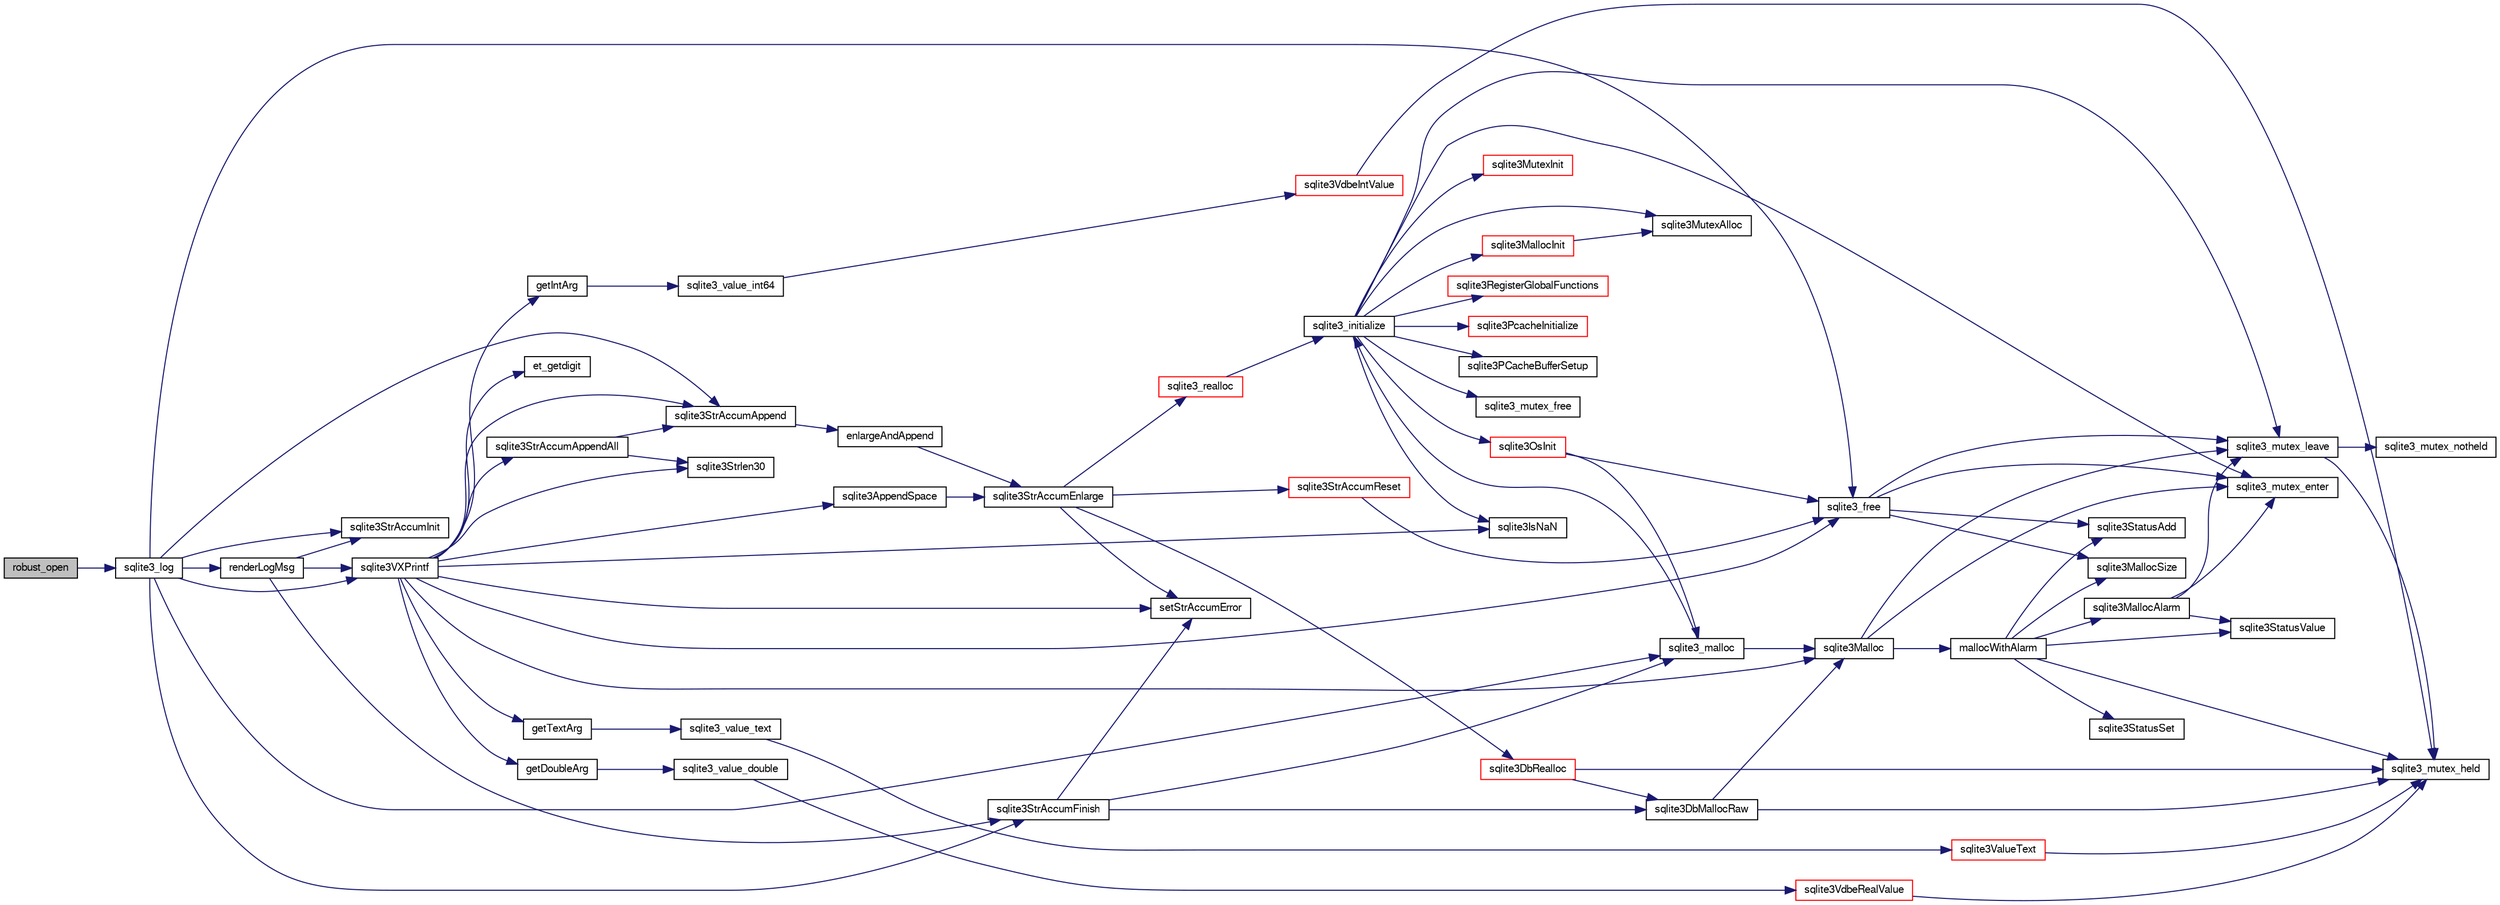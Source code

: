 digraph "robust_open"
{
  edge [fontname="FreeSans",fontsize="10",labelfontname="FreeSans",labelfontsize="10"];
  node [fontname="FreeSans",fontsize="10",shape=record];
  rankdir="LR";
  Node278864 [label="robust_open",height=0.2,width=0.4,color="black", fillcolor="grey75", style="filled", fontcolor="black"];
  Node278864 -> Node278865 [color="midnightblue",fontsize="10",style="solid",fontname="FreeSans"];
  Node278865 [label="sqlite3_log",height=0.2,width=0.4,color="black", fillcolor="white", style="filled",URL="$sqlite3_8c.html#a298c9699bf9c143662c6b1fec4b2dc3b"];
  Node278865 -> Node278866 [color="midnightblue",fontsize="10",style="solid",fontname="FreeSans"];
  Node278866 [label="renderLogMsg",height=0.2,width=0.4,color="black", fillcolor="white", style="filled",URL="$sqlite3_8c.html#a7a02b43ce0a27bb52085c7f446d115af"];
  Node278866 -> Node278867 [color="midnightblue",fontsize="10",style="solid",fontname="FreeSans"];
  Node278867 [label="sqlite3StrAccumInit",height=0.2,width=0.4,color="black", fillcolor="white", style="filled",URL="$sqlite3_8c.html#aabf95e113b9d54d519cd15a56215f560"];
  Node278866 -> Node278868 [color="midnightblue",fontsize="10",style="solid",fontname="FreeSans"];
  Node278868 [label="sqlite3VXPrintf",height=0.2,width=0.4,color="black", fillcolor="white", style="filled",URL="$sqlite3_8c.html#a63c25806c9bd4a2b76f9a0eb232c6bde"];
  Node278868 -> Node278869 [color="midnightblue",fontsize="10",style="solid",fontname="FreeSans"];
  Node278869 [label="sqlite3StrAccumAppend",height=0.2,width=0.4,color="black", fillcolor="white", style="filled",URL="$sqlite3_8c.html#a56664fa33def33c5a5245b623441d5e0"];
  Node278869 -> Node278870 [color="midnightblue",fontsize="10",style="solid",fontname="FreeSans"];
  Node278870 [label="enlargeAndAppend",height=0.2,width=0.4,color="black", fillcolor="white", style="filled",URL="$sqlite3_8c.html#a25b21e61dc0883d849890eaa8a18088a"];
  Node278870 -> Node278871 [color="midnightblue",fontsize="10",style="solid",fontname="FreeSans"];
  Node278871 [label="sqlite3StrAccumEnlarge",height=0.2,width=0.4,color="black", fillcolor="white", style="filled",URL="$sqlite3_8c.html#a38976500a97c69d65086eeccca82dd96"];
  Node278871 -> Node278872 [color="midnightblue",fontsize="10",style="solid",fontname="FreeSans"];
  Node278872 [label="setStrAccumError",height=0.2,width=0.4,color="black", fillcolor="white", style="filled",URL="$sqlite3_8c.html#a3dc479a1fc8ba1ab8edfe51f8a0b102c"];
  Node278871 -> Node278873 [color="midnightblue",fontsize="10",style="solid",fontname="FreeSans"];
  Node278873 [label="sqlite3StrAccumReset",height=0.2,width=0.4,color="red", fillcolor="white", style="filled",URL="$sqlite3_8c.html#ad7e70f4ec9d2fa3a63a371e2c7c555d8"];
  Node278873 -> Node278880 [color="midnightblue",fontsize="10",style="solid",fontname="FreeSans"];
  Node278880 [label="sqlite3_free",height=0.2,width=0.4,color="black", fillcolor="white", style="filled",URL="$sqlite3_8c.html#a6552349e36a8a691af5487999ab09519"];
  Node278880 -> Node278881 [color="midnightblue",fontsize="10",style="solid",fontname="FreeSans"];
  Node278881 [label="sqlite3_mutex_enter",height=0.2,width=0.4,color="black", fillcolor="white", style="filled",URL="$sqlite3_8c.html#a1c12cde690bd89f104de5cbad12a6bf5"];
  Node278880 -> Node278882 [color="midnightblue",fontsize="10",style="solid",fontname="FreeSans"];
  Node278882 [label="sqlite3StatusAdd",height=0.2,width=0.4,color="black", fillcolor="white", style="filled",URL="$sqlite3_8c.html#afa029f93586aeab4cc85360905dae9cd"];
  Node278880 -> Node278878 [color="midnightblue",fontsize="10",style="solid",fontname="FreeSans"];
  Node278878 [label="sqlite3MallocSize",height=0.2,width=0.4,color="black", fillcolor="white", style="filled",URL="$sqlite3_8c.html#acf5d2a5f35270bafb050bd2def576955"];
  Node278880 -> Node278883 [color="midnightblue",fontsize="10",style="solid",fontname="FreeSans"];
  Node278883 [label="sqlite3_mutex_leave",height=0.2,width=0.4,color="black", fillcolor="white", style="filled",URL="$sqlite3_8c.html#a5838d235601dbd3c1fa993555c6bcc93"];
  Node278883 -> Node278875 [color="midnightblue",fontsize="10",style="solid",fontname="FreeSans"];
  Node278875 [label="sqlite3_mutex_held",height=0.2,width=0.4,color="black", fillcolor="white", style="filled",URL="$sqlite3_8c.html#acf77da68932b6bc163c5e68547ecc3e7"];
  Node278883 -> Node278884 [color="midnightblue",fontsize="10",style="solid",fontname="FreeSans"];
  Node278884 [label="sqlite3_mutex_notheld",height=0.2,width=0.4,color="black", fillcolor="white", style="filled",URL="$sqlite3_8c.html#a83967c837c1c000d3b5adcfaa688f5dc"];
  Node278871 -> Node278885 [color="midnightblue",fontsize="10",style="solid",fontname="FreeSans"];
  Node278885 [label="sqlite3DbRealloc",height=0.2,width=0.4,color="red", fillcolor="white", style="filled",URL="$sqlite3_8c.html#ae028f4902a9d29bcaf310ff289ee87dc"];
  Node278885 -> Node278875 [color="midnightblue",fontsize="10",style="solid",fontname="FreeSans"];
  Node278885 -> Node278886 [color="midnightblue",fontsize="10",style="solid",fontname="FreeSans"];
  Node278886 [label="sqlite3DbMallocRaw",height=0.2,width=0.4,color="black", fillcolor="white", style="filled",URL="$sqlite3_8c.html#abbe8be0cf7175e11ddc3e2218fad924e"];
  Node278886 -> Node278875 [color="midnightblue",fontsize="10",style="solid",fontname="FreeSans"];
  Node278886 -> Node278887 [color="midnightblue",fontsize="10",style="solid",fontname="FreeSans"];
  Node278887 [label="sqlite3Malloc",height=0.2,width=0.4,color="black", fillcolor="white", style="filled",URL="$sqlite3_8c.html#a361a2eaa846b1885f123abe46f5d8b2b"];
  Node278887 -> Node278881 [color="midnightblue",fontsize="10",style="solid",fontname="FreeSans"];
  Node278887 -> Node278888 [color="midnightblue",fontsize="10",style="solid",fontname="FreeSans"];
  Node278888 [label="mallocWithAlarm",height=0.2,width=0.4,color="black", fillcolor="white", style="filled",URL="$sqlite3_8c.html#ab070d5cf8e48ec8a6a43cf025d48598b"];
  Node278888 -> Node278875 [color="midnightblue",fontsize="10",style="solid",fontname="FreeSans"];
  Node278888 -> Node278889 [color="midnightblue",fontsize="10",style="solid",fontname="FreeSans"];
  Node278889 [label="sqlite3StatusSet",height=0.2,width=0.4,color="black", fillcolor="white", style="filled",URL="$sqlite3_8c.html#afec7586c01fcb5ea17dc9d7725a589d9"];
  Node278888 -> Node278890 [color="midnightblue",fontsize="10",style="solid",fontname="FreeSans"];
  Node278890 [label="sqlite3StatusValue",height=0.2,width=0.4,color="black", fillcolor="white", style="filled",URL="$sqlite3_8c.html#a30b8ac296c6e200c1fa57708d52c6ef6"];
  Node278888 -> Node278891 [color="midnightblue",fontsize="10",style="solid",fontname="FreeSans"];
  Node278891 [label="sqlite3MallocAlarm",height=0.2,width=0.4,color="black", fillcolor="white", style="filled",URL="$sqlite3_8c.html#ada66988e8471d1198f3219c062377508"];
  Node278891 -> Node278890 [color="midnightblue",fontsize="10",style="solid",fontname="FreeSans"];
  Node278891 -> Node278883 [color="midnightblue",fontsize="10",style="solid",fontname="FreeSans"];
  Node278891 -> Node278881 [color="midnightblue",fontsize="10",style="solid",fontname="FreeSans"];
  Node278888 -> Node278878 [color="midnightblue",fontsize="10",style="solid",fontname="FreeSans"];
  Node278888 -> Node278882 [color="midnightblue",fontsize="10",style="solid",fontname="FreeSans"];
  Node278887 -> Node278883 [color="midnightblue",fontsize="10",style="solid",fontname="FreeSans"];
  Node278871 -> Node279066 [color="midnightblue",fontsize="10",style="solid",fontname="FreeSans"];
  Node279066 [label="sqlite3_realloc",height=0.2,width=0.4,color="red", fillcolor="white", style="filled",URL="$sqlite3_8c.html#a822d9e42f6ab4b2ec803f311aeb9618d"];
  Node279066 -> Node278893 [color="midnightblue",fontsize="10",style="solid",fontname="FreeSans"];
  Node278893 [label="sqlite3_initialize",height=0.2,width=0.4,color="black", fillcolor="white", style="filled",URL="$sqlite3_8c.html#ab0c0ee2d5d4cf8b28e9572296a8861df"];
  Node278893 -> Node278894 [color="midnightblue",fontsize="10",style="solid",fontname="FreeSans"];
  Node278894 [label="sqlite3MutexInit",height=0.2,width=0.4,color="red", fillcolor="white", style="filled",URL="$sqlite3_8c.html#a7906afcdd1cdb3d0007eb932398a1158"];
  Node278893 -> Node278912 [color="midnightblue",fontsize="10",style="solid",fontname="FreeSans"];
  Node278912 [label="sqlite3MutexAlloc",height=0.2,width=0.4,color="black", fillcolor="white", style="filled",URL="$sqlite3_8c.html#a0e3f432ee581f6876b590e7ad7e84e19"];
  Node278893 -> Node278881 [color="midnightblue",fontsize="10",style="solid",fontname="FreeSans"];
  Node278893 -> Node278913 [color="midnightblue",fontsize="10",style="solid",fontname="FreeSans"];
  Node278913 [label="sqlite3MallocInit",height=0.2,width=0.4,color="red", fillcolor="white", style="filled",URL="$sqlite3_8c.html#a9e06f9e7cad0d83ce80ab493c9533552"];
  Node278913 -> Node278912 [color="midnightblue",fontsize="10",style="solid",fontname="FreeSans"];
  Node278893 -> Node278883 [color="midnightblue",fontsize="10",style="solid",fontname="FreeSans"];
  Node278893 -> Node278953 [color="midnightblue",fontsize="10",style="solid",fontname="FreeSans"];
  Node278953 [label="sqlite3RegisterGlobalFunctions",height=0.2,width=0.4,color="red", fillcolor="white", style="filled",URL="$sqlite3_8c.html#a9f75bd111010f29e1b8d74344473c4ec"];
  Node278893 -> Node279134 [color="midnightblue",fontsize="10",style="solid",fontname="FreeSans"];
  Node279134 [label="sqlite3PcacheInitialize",height=0.2,width=0.4,color="red", fillcolor="white", style="filled",URL="$sqlite3_8c.html#a2902c61ddc88bea002c4d69fe4052b1f"];
  Node278893 -> Node279135 [color="midnightblue",fontsize="10",style="solid",fontname="FreeSans"];
  Node279135 [label="sqlite3OsInit",height=0.2,width=0.4,color="red", fillcolor="white", style="filled",URL="$sqlite3_8c.html#afeaa886fe1ca086a30fd278b1d069762"];
  Node279135 -> Node278952 [color="midnightblue",fontsize="10",style="solid",fontname="FreeSans"];
  Node278952 [label="sqlite3_malloc",height=0.2,width=0.4,color="black", fillcolor="white", style="filled",URL="$sqlite3_8c.html#ac79dba55fc32b6a840cf5a9769bce7cd"];
  Node278952 -> Node278893 [color="midnightblue",fontsize="10",style="solid",fontname="FreeSans"];
  Node278952 -> Node278887 [color="midnightblue",fontsize="10",style="solid",fontname="FreeSans"];
  Node279135 -> Node278880 [color="midnightblue",fontsize="10",style="solid",fontname="FreeSans"];
  Node278893 -> Node279139 [color="midnightblue",fontsize="10",style="solid",fontname="FreeSans"];
  Node279139 [label="sqlite3PCacheBufferSetup",height=0.2,width=0.4,color="black", fillcolor="white", style="filled",URL="$sqlite3_8c.html#ad18a1eebefdfbc4254f473f7b0101937"];
  Node278893 -> Node279140 [color="midnightblue",fontsize="10",style="solid",fontname="FreeSans"];
  Node279140 [label="sqlite3_mutex_free",height=0.2,width=0.4,color="black", fillcolor="white", style="filled",URL="$sqlite3_8c.html#a2db2e72e08f6873afa9c61b0ec726fec"];
  Node278893 -> Node279034 [color="midnightblue",fontsize="10",style="solid",fontname="FreeSans"];
  Node279034 [label="sqlite3IsNaN",height=0.2,width=0.4,color="black", fillcolor="white", style="filled",URL="$sqlite3_8c.html#aed4d78203877c3486765ccbc7feebb50"];
  Node278868 -> Node279141 [color="midnightblue",fontsize="10",style="solid",fontname="FreeSans"];
  Node279141 [label="getIntArg",height=0.2,width=0.4,color="black", fillcolor="white", style="filled",URL="$sqlite3_8c.html#abff258963dbd9205fb299851a64c67be"];
  Node279141 -> Node279025 [color="midnightblue",fontsize="10",style="solid",fontname="FreeSans"];
  Node279025 [label="sqlite3_value_int64",height=0.2,width=0.4,color="black", fillcolor="white", style="filled",URL="$sqlite3_8c.html#ab38d8627f4750672e72712df0b709e0d"];
  Node279025 -> Node279013 [color="midnightblue",fontsize="10",style="solid",fontname="FreeSans"];
  Node279013 [label="sqlite3VdbeIntValue",height=0.2,width=0.4,color="red", fillcolor="white", style="filled",URL="$sqlite3_8c.html#a3dc28e3bfdbecf81633c3697a3aacd45"];
  Node279013 -> Node278875 [color="midnightblue",fontsize="10",style="solid",fontname="FreeSans"];
  Node278868 -> Node278887 [color="midnightblue",fontsize="10",style="solid",fontname="FreeSans"];
  Node278868 -> Node278872 [color="midnightblue",fontsize="10",style="solid",fontname="FreeSans"];
  Node278868 -> Node279142 [color="midnightblue",fontsize="10",style="solid",fontname="FreeSans"];
  Node279142 [label="getDoubleArg",height=0.2,width=0.4,color="black", fillcolor="white", style="filled",URL="$sqlite3_8c.html#a1cf25120072c85bd261983b24c12c3d9"];
  Node279142 -> Node279029 [color="midnightblue",fontsize="10",style="solid",fontname="FreeSans"];
  Node279029 [label="sqlite3_value_double",height=0.2,width=0.4,color="black", fillcolor="white", style="filled",URL="$sqlite3_8c.html#a3e50c1a2dd484a8b6911c9d163816b88"];
  Node279029 -> Node279030 [color="midnightblue",fontsize="10",style="solid",fontname="FreeSans"];
  Node279030 [label="sqlite3VdbeRealValue",height=0.2,width=0.4,color="red", fillcolor="white", style="filled",URL="$sqlite3_8c.html#a5bf943a4f9a5516911b3bc610e3d64e0"];
  Node279030 -> Node278875 [color="midnightblue",fontsize="10",style="solid",fontname="FreeSans"];
  Node278868 -> Node279034 [color="midnightblue",fontsize="10",style="solid",fontname="FreeSans"];
  Node278868 -> Node278950 [color="midnightblue",fontsize="10",style="solid",fontname="FreeSans"];
  Node278950 [label="sqlite3Strlen30",height=0.2,width=0.4,color="black", fillcolor="white", style="filled",URL="$sqlite3_8c.html#a3dcd80ba41f1a308193dee74857b62a7"];
  Node278868 -> Node279143 [color="midnightblue",fontsize="10",style="solid",fontname="FreeSans"];
  Node279143 [label="et_getdigit",height=0.2,width=0.4,color="black", fillcolor="white", style="filled",URL="$sqlite3_8c.html#a40c5a308749ad07cc2397a53e081bff0"];
  Node278868 -> Node279144 [color="midnightblue",fontsize="10",style="solid",fontname="FreeSans"];
  Node279144 [label="getTextArg",height=0.2,width=0.4,color="black", fillcolor="white", style="filled",URL="$sqlite3_8c.html#afbb41850423ef20071cefaab0431e04d"];
  Node279144 -> Node278956 [color="midnightblue",fontsize="10",style="solid",fontname="FreeSans"];
  Node278956 [label="sqlite3_value_text",height=0.2,width=0.4,color="black", fillcolor="white", style="filled",URL="$sqlite3_8c.html#aef2ace3239e6dd59c74110faa70f8171"];
  Node278956 -> Node278957 [color="midnightblue",fontsize="10",style="solid",fontname="FreeSans"];
  Node278957 [label="sqlite3ValueText",height=0.2,width=0.4,color="red", fillcolor="white", style="filled",URL="$sqlite3_8c.html#ad567a94e52d1adf81f4857fdba00a59b"];
  Node278957 -> Node278875 [color="midnightblue",fontsize="10",style="solid",fontname="FreeSans"];
  Node278868 -> Node279145 [color="midnightblue",fontsize="10",style="solid",fontname="FreeSans"];
  Node279145 [label="sqlite3StrAccumAppendAll",height=0.2,width=0.4,color="black", fillcolor="white", style="filled",URL="$sqlite3_8c.html#acaf8f3e4f99a3c3a4a77e9c987547289"];
  Node279145 -> Node278869 [color="midnightblue",fontsize="10",style="solid",fontname="FreeSans"];
  Node279145 -> Node278950 [color="midnightblue",fontsize="10",style="solid",fontname="FreeSans"];
  Node278868 -> Node279146 [color="midnightblue",fontsize="10",style="solid",fontname="FreeSans"];
  Node279146 [label="sqlite3AppendSpace",height=0.2,width=0.4,color="black", fillcolor="white", style="filled",URL="$sqlite3_8c.html#aefd38a5afc0020d4a93855c3ee7c63a8"];
  Node279146 -> Node278871 [color="midnightblue",fontsize="10",style="solid",fontname="FreeSans"];
  Node278868 -> Node278880 [color="midnightblue",fontsize="10",style="solid",fontname="FreeSans"];
  Node278866 -> Node278977 [color="midnightblue",fontsize="10",style="solid",fontname="FreeSans"];
  Node278977 [label="sqlite3StrAccumFinish",height=0.2,width=0.4,color="black", fillcolor="white", style="filled",URL="$sqlite3_8c.html#adb7f26b10ac1b847db6f000ef4c2e2ba"];
  Node278977 -> Node278886 [color="midnightblue",fontsize="10",style="solid",fontname="FreeSans"];
  Node278977 -> Node278952 [color="midnightblue",fontsize="10",style="solid",fontname="FreeSans"];
  Node278977 -> Node278872 [color="midnightblue",fontsize="10",style="solid",fontname="FreeSans"];
  Node278865 -> Node278867 [color="midnightblue",fontsize="10",style="solid",fontname="FreeSans"];
  Node278865 -> Node278868 [color="midnightblue",fontsize="10",style="solid",fontname="FreeSans"];
  Node278865 -> Node278977 [color="midnightblue",fontsize="10",style="solid",fontname="FreeSans"];
  Node278865 -> Node278952 [color="midnightblue",fontsize="10",style="solid",fontname="FreeSans"];
  Node278865 -> Node278880 [color="midnightblue",fontsize="10",style="solid",fontname="FreeSans"];
  Node278865 -> Node278869 [color="midnightblue",fontsize="10",style="solid",fontname="FreeSans"];
}
